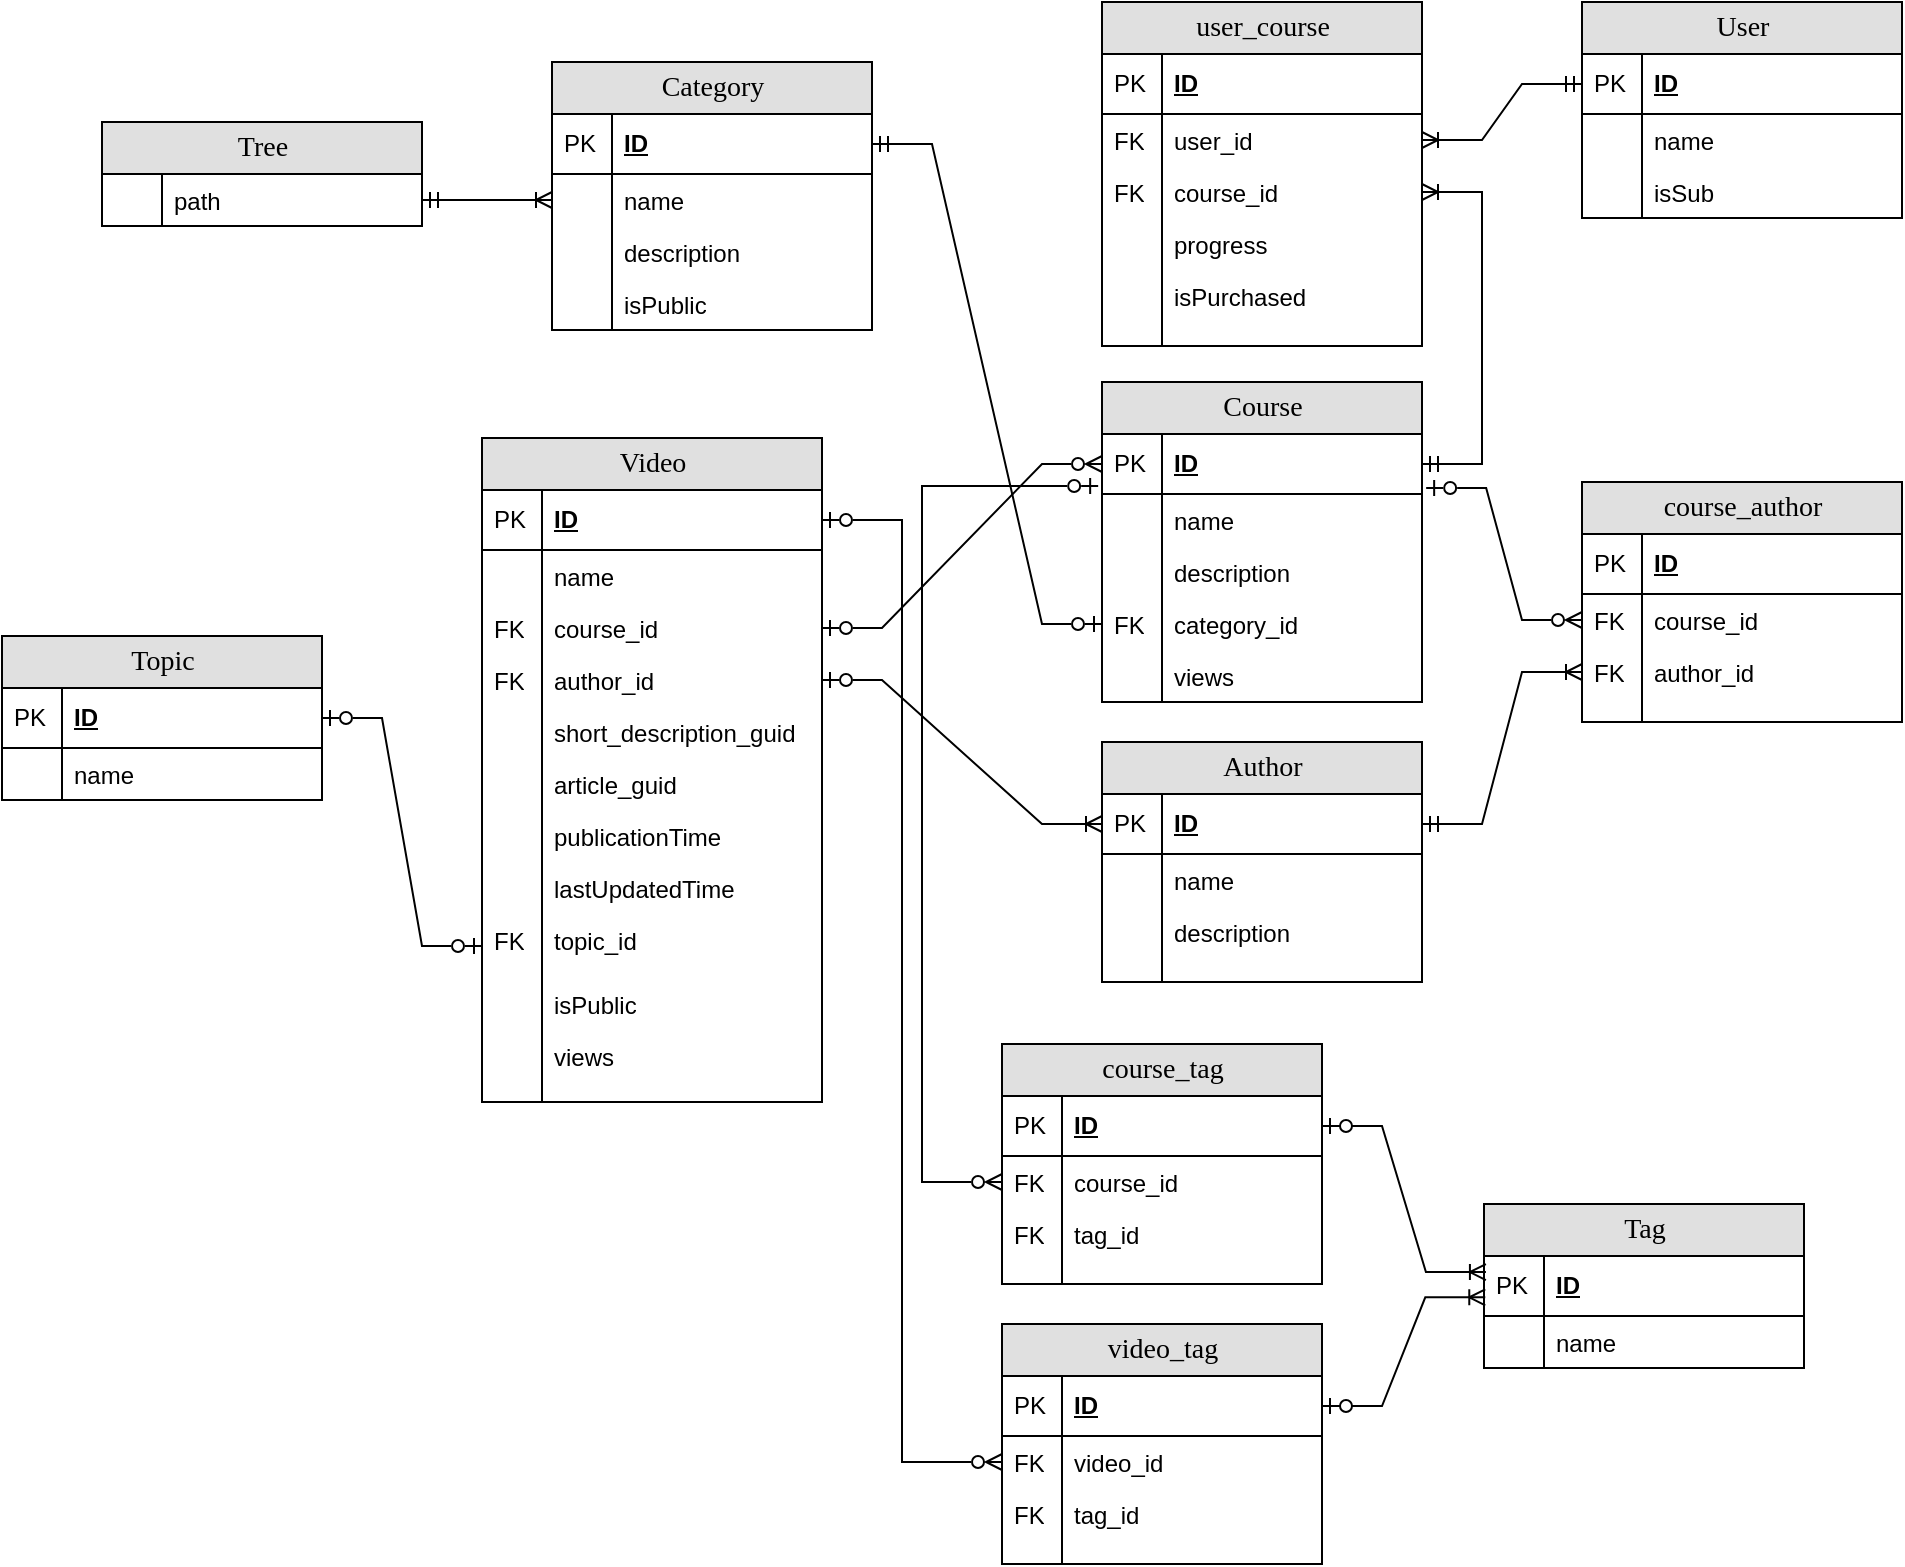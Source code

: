<mxfile version="26.0.15">
  <diagram name="Page-1" id="e56a1550-8fbb-45ad-956c-1786394a9013">
    <mxGraphModel dx="2220" dy="715" grid="1" gridSize="10" guides="1" tooltips="1" connect="1" arrows="1" fold="1" page="1" pageScale="1" pageWidth="1100" pageHeight="850" background="none" math="0" shadow="0">
      <root>
        <mxCell id="0" />
        <mxCell id="1" parent="0" />
        <mxCell id="2e49270ec7c68f3f-80" value="Video" style="swimlane;html=1;fontStyle=0;childLayout=stackLayout;horizontal=1;startSize=26;fillColor=#e0e0e0;horizontalStack=0;resizeParent=1;resizeLast=0;collapsible=1;marginBottom=0;swimlaneFillColor=#ffffff;align=center;rounded=0;shadow=0;comic=0;labelBackgroundColor=none;strokeWidth=1;fontFamily=Verdana;fontSize=14" parent="1" vertex="1">
          <mxGeometry x="170" y="358" width="170" height="332" as="geometry" />
        </mxCell>
        <mxCell id="2e49270ec7c68f3f-81" value="ID" style="shape=partialRectangle;top=0;left=0;right=0;bottom=1;html=1;align=left;verticalAlign=middle;fillColor=none;spacingLeft=34;spacingRight=4;whiteSpace=wrap;overflow=hidden;rotatable=0;points=[[0,0.5],[1,0.5]];portConstraint=eastwest;dropTarget=0;fontStyle=5;" parent="2e49270ec7c68f3f-80" vertex="1">
          <mxGeometry y="26" width="170" height="30" as="geometry" />
        </mxCell>
        <mxCell id="2e49270ec7c68f3f-82" value="PK" style="shape=partialRectangle;top=0;left=0;bottom=0;html=1;fillColor=none;align=left;verticalAlign=middle;spacingLeft=4;spacingRight=4;whiteSpace=wrap;overflow=hidden;rotatable=0;points=[];portConstraint=eastwest;part=1;" parent="2e49270ec7c68f3f-81" vertex="1" connectable="0">
          <mxGeometry width="30" height="30" as="geometry" />
        </mxCell>
        <mxCell id="2e49270ec7c68f3f-83" value="name" style="shape=partialRectangle;top=0;left=0;right=0;bottom=0;html=1;align=left;verticalAlign=top;fillColor=none;spacingLeft=34;spacingRight=4;whiteSpace=wrap;overflow=hidden;rotatable=0;points=[[0,0.5],[1,0.5]];portConstraint=eastwest;dropTarget=0;" parent="2e49270ec7c68f3f-80" vertex="1">
          <mxGeometry y="56" width="170" height="26" as="geometry" />
        </mxCell>
        <mxCell id="2e49270ec7c68f3f-84" value="" style="shape=partialRectangle;top=0;left=0;bottom=0;html=1;fillColor=none;align=left;verticalAlign=top;spacingLeft=4;spacingRight=4;whiteSpace=wrap;overflow=hidden;rotatable=0;points=[];portConstraint=eastwest;part=1;" parent="2e49270ec7c68f3f-83" vertex="1" connectable="0">
          <mxGeometry width="30" height="26" as="geometry" />
        </mxCell>
        <mxCell id="2e49270ec7c68f3f-85" value="course_id" style="shape=partialRectangle;top=0;left=0;right=0;bottom=0;html=1;align=left;verticalAlign=top;fillColor=none;spacingLeft=34;spacingRight=4;whiteSpace=wrap;overflow=hidden;rotatable=0;points=[[0,0.5],[1,0.5]];portConstraint=eastwest;dropTarget=0;" parent="2e49270ec7c68f3f-80" vertex="1">
          <mxGeometry y="82" width="170" height="26" as="geometry" />
        </mxCell>
        <mxCell id="2e49270ec7c68f3f-86" value="FK" style="shape=partialRectangle;top=0;left=0;bottom=0;html=1;fillColor=none;align=left;verticalAlign=top;spacingLeft=4;spacingRight=4;whiteSpace=wrap;overflow=hidden;rotatable=0;points=[];portConstraint=eastwest;part=1;" parent="2e49270ec7c68f3f-85" vertex="1" connectable="0">
          <mxGeometry width="30" height="26" as="geometry" />
        </mxCell>
        <mxCell id="2e49270ec7c68f3f-87" value="author_id" style="shape=partialRectangle;top=0;left=0;right=0;bottom=0;html=1;align=left;verticalAlign=top;fillColor=none;spacingLeft=34;spacingRight=4;whiteSpace=wrap;overflow=hidden;rotatable=0;points=[[0,0.5],[1,0.5]];portConstraint=eastwest;dropTarget=0;" parent="2e49270ec7c68f3f-80" vertex="1">
          <mxGeometry y="108" width="170" height="26" as="geometry" />
        </mxCell>
        <mxCell id="2e49270ec7c68f3f-88" value="FK" style="shape=partialRectangle;top=0;left=0;bottom=0;html=1;fillColor=none;align=left;verticalAlign=top;spacingLeft=4;spacingRight=4;whiteSpace=wrap;overflow=hidden;rotatable=0;points=[];portConstraint=eastwest;part=1;" parent="2e49270ec7c68f3f-87" vertex="1" connectable="0">
          <mxGeometry width="30" height="26" as="geometry" />
        </mxCell>
        <mxCell id="tCxellzzh2ZRiBXMILH1-1" value="short_description_guid" style="shape=partialRectangle;top=0;left=0;right=0;bottom=0;html=1;align=left;verticalAlign=top;fillColor=none;spacingLeft=34;spacingRight=4;whiteSpace=wrap;overflow=hidden;rotatable=0;points=[[0,0.5],[1,0.5]];portConstraint=eastwest;dropTarget=0;" parent="2e49270ec7c68f3f-80" vertex="1">
          <mxGeometry y="134" width="170" height="26" as="geometry" />
        </mxCell>
        <mxCell id="tCxellzzh2ZRiBXMILH1-2" value="" style="shape=partialRectangle;top=0;left=0;bottom=0;html=1;fillColor=none;align=left;verticalAlign=top;spacingLeft=4;spacingRight=4;whiteSpace=wrap;overflow=hidden;rotatable=0;points=[];portConstraint=eastwest;part=1;" parent="tCxellzzh2ZRiBXMILH1-1" vertex="1" connectable="0">
          <mxGeometry width="30" height="26" as="geometry" />
        </mxCell>
        <mxCell id="tCxellzzh2ZRiBXMILH1-3" value="article_guid" style="shape=partialRectangle;top=0;left=0;right=0;bottom=0;html=1;align=left;verticalAlign=top;fillColor=none;spacingLeft=34;spacingRight=4;whiteSpace=wrap;overflow=hidden;rotatable=0;points=[[0,0.5],[1,0.5]];portConstraint=eastwest;dropTarget=0;" parent="2e49270ec7c68f3f-80" vertex="1">
          <mxGeometry y="160" width="170" height="26" as="geometry" />
        </mxCell>
        <mxCell id="tCxellzzh2ZRiBXMILH1-4" value="" style="shape=partialRectangle;top=0;left=0;bottom=0;html=1;fillColor=none;align=left;verticalAlign=top;spacingLeft=4;spacingRight=4;whiteSpace=wrap;overflow=hidden;rotatable=0;points=[];portConstraint=eastwest;part=1;" parent="tCxellzzh2ZRiBXMILH1-3" vertex="1" connectable="0">
          <mxGeometry width="30" height="26" as="geometry" />
        </mxCell>
        <mxCell id="tCxellzzh2ZRiBXMILH1-5" value="publicationTime" style="shape=partialRectangle;top=0;left=0;right=0;bottom=0;html=1;align=left;verticalAlign=top;fillColor=none;spacingLeft=34;spacingRight=4;whiteSpace=wrap;overflow=hidden;rotatable=0;points=[[0,0.5],[1,0.5]];portConstraint=eastwest;dropTarget=0;" parent="2e49270ec7c68f3f-80" vertex="1">
          <mxGeometry y="186" width="170" height="26" as="geometry" />
        </mxCell>
        <mxCell id="tCxellzzh2ZRiBXMILH1-6" value="" style="shape=partialRectangle;top=0;left=0;bottom=0;html=1;fillColor=none;align=left;verticalAlign=top;spacingLeft=4;spacingRight=4;whiteSpace=wrap;overflow=hidden;rotatable=0;points=[];portConstraint=eastwest;part=1;" parent="tCxellzzh2ZRiBXMILH1-5" vertex="1" connectable="0">
          <mxGeometry width="30" height="26" as="geometry" />
        </mxCell>
        <mxCell id="tCxellzzh2ZRiBXMILH1-7" value="lastUpdatedTime" style="shape=partialRectangle;top=0;left=0;right=0;bottom=0;html=1;align=left;verticalAlign=top;fillColor=none;spacingLeft=34;spacingRight=4;whiteSpace=wrap;overflow=hidden;rotatable=0;points=[[0,0.5],[1,0.5]];portConstraint=eastwest;dropTarget=0;" parent="2e49270ec7c68f3f-80" vertex="1">
          <mxGeometry y="212" width="170" height="26" as="geometry" />
        </mxCell>
        <mxCell id="tCxellzzh2ZRiBXMILH1-8" value="" style="shape=partialRectangle;top=0;left=0;bottom=0;html=1;fillColor=none;align=left;verticalAlign=top;spacingLeft=4;spacingRight=4;whiteSpace=wrap;overflow=hidden;rotatable=0;points=[];portConstraint=eastwest;part=1;" parent="tCxellzzh2ZRiBXMILH1-7" vertex="1" connectable="0">
          <mxGeometry width="30" height="26" as="geometry" />
        </mxCell>
        <mxCell id="tCxellzzh2ZRiBXMILH1-58" value="&lt;div&gt;topic_id&lt;/div&gt;" style="shape=partialRectangle;top=0;left=0;right=0;bottom=0;html=1;align=left;verticalAlign=top;fillColor=none;spacingLeft=34;spacingRight=4;whiteSpace=wrap;overflow=hidden;rotatable=0;points=[[0,0.5],[1,0.5]];portConstraint=eastwest;dropTarget=0;" parent="2e49270ec7c68f3f-80" vertex="1">
          <mxGeometry y="238" width="170" height="32" as="geometry" />
        </mxCell>
        <mxCell id="tCxellzzh2ZRiBXMILH1-59" value="FK" style="shape=partialRectangle;top=0;left=0;bottom=0;html=1;fillColor=none;align=left;verticalAlign=top;spacingLeft=4;spacingRight=4;whiteSpace=wrap;overflow=hidden;rotatable=0;points=[];portConstraint=eastwest;part=1;" parent="tCxellzzh2ZRiBXMILH1-58" vertex="1" connectable="0">
          <mxGeometry width="30" height="32" as="geometry" />
        </mxCell>
        <mxCell id="aP9XrwMTUerm3RoH5HMw-38" value="isPublic" style="shape=partialRectangle;top=0;left=0;right=0;bottom=0;html=1;align=left;verticalAlign=top;fillColor=none;spacingLeft=34;spacingRight=4;whiteSpace=wrap;overflow=hidden;rotatable=0;points=[[0,0.5],[1,0.5]];portConstraint=eastwest;dropTarget=0;" vertex="1" parent="2e49270ec7c68f3f-80">
          <mxGeometry y="270" width="170" height="26" as="geometry" />
        </mxCell>
        <mxCell id="aP9XrwMTUerm3RoH5HMw-39" value="" style="shape=partialRectangle;top=0;left=0;bottom=0;html=1;fillColor=none;align=left;verticalAlign=top;spacingLeft=4;spacingRight=4;whiteSpace=wrap;overflow=hidden;rotatable=0;points=[];portConstraint=eastwest;part=1;" vertex="1" connectable="0" parent="aP9XrwMTUerm3RoH5HMw-38">
          <mxGeometry width="30" height="26" as="geometry" />
        </mxCell>
        <mxCell id="aP9XrwMTUerm3RoH5HMw-133" value="views" style="shape=partialRectangle;top=0;left=0;right=0;bottom=0;html=1;align=left;verticalAlign=top;fillColor=none;spacingLeft=34;spacingRight=4;whiteSpace=wrap;overflow=hidden;rotatable=0;points=[[0,0.5],[1,0.5]];portConstraint=eastwest;dropTarget=0;" vertex="1" parent="2e49270ec7c68f3f-80">
          <mxGeometry y="296" width="170" height="26" as="geometry" />
        </mxCell>
        <mxCell id="aP9XrwMTUerm3RoH5HMw-134" value="" style="shape=partialRectangle;top=0;left=0;bottom=0;html=1;fillColor=none;align=left;verticalAlign=top;spacingLeft=4;spacingRight=4;whiteSpace=wrap;overflow=hidden;rotatable=0;points=[];portConstraint=eastwest;part=1;" vertex="1" connectable="0" parent="aP9XrwMTUerm3RoH5HMw-133">
          <mxGeometry width="30" height="26" as="geometry" />
        </mxCell>
        <mxCell id="2e49270ec7c68f3f-89" value="" style="shape=partialRectangle;top=0;left=0;right=0;bottom=0;html=1;align=left;verticalAlign=top;fillColor=none;spacingLeft=34;spacingRight=4;whiteSpace=wrap;overflow=hidden;rotatable=0;points=[[0,0.5],[1,0.5]];portConstraint=eastwest;dropTarget=0;" parent="2e49270ec7c68f3f-80" vertex="1">
          <mxGeometry y="322" width="170" height="10" as="geometry" />
        </mxCell>
        <mxCell id="2e49270ec7c68f3f-90" value="" style="shape=partialRectangle;top=0;left=0;bottom=0;html=1;fillColor=none;align=left;verticalAlign=top;spacingLeft=4;spacingRight=4;whiteSpace=wrap;overflow=hidden;rotatable=0;points=[];portConstraint=eastwest;part=1;" parent="2e49270ec7c68f3f-89" vertex="1" connectable="0">
          <mxGeometry width="30" height="10" as="geometry" />
        </mxCell>
        <mxCell id="tCxellzzh2ZRiBXMILH1-15" value="Author" style="swimlane;html=1;fontStyle=0;childLayout=stackLayout;horizontal=1;startSize=26;fillColor=#e0e0e0;horizontalStack=0;resizeParent=1;resizeLast=0;collapsible=1;marginBottom=0;swimlaneFillColor=#ffffff;align=center;rounded=0;shadow=0;comic=0;labelBackgroundColor=none;strokeWidth=1;fontFamily=Verdana;fontSize=14" parent="1" vertex="1">
          <mxGeometry x="480" y="510" width="160" height="120" as="geometry" />
        </mxCell>
        <mxCell id="tCxellzzh2ZRiBXMILH1-16" value="ID" style="shape=partialRectangle;top=0;left=0;right=0;bottom=1;html=1;align=left;verticalAlign=middle;fillColor=none;spacingLeft=34;spacingRight=4;whiteSpace=wrap;overflow=hidden;rotatable=0;points=[[0,0.5],[1,0.5]];portConstraint=eastwest;dropTarget=0;fontStyle=5;" parent="tCxellzzh2ZRiBXMILH1-15" vertex="1">
          <mxGeometry y="26" width="160" height="30" as="geometry" />
        </mxCell>
        <mxCell id="tCxellzzh2ZRiBXMILH1-17" value="PK" style="shape=partialRectangle;top=0;left=0;bottom=0;html=1;fillColor=none;align=left;verticalAlign=middle;spacingLeft=4;spacingRight=4;whiteSpace=wrap;overflow=hidden;rotatable=0;points=[];portConstraint=eastwest;part=1;" parent="tCxellzzh2ZRiBXMILH1-16" vertex="1" connectable="0">
          <mxGeometry width="30" height="30" as="geometry" />
        </mxCell>
        <mxCell id="tCxellzzh2ZRiBXMILH1-18" value="name" style="shape=partialRectangle;top=0;left=0;right=0;bottom=0;html=1;align=left;verticalAlign=top;fillColor=none;spacingLeft=34;spacingRight=4;whiteSpace=wrap;overflow=hidden;rotatable=0;points=[[0,0.5],[1,0.5]];portConstraint=eastwest;dropTarget=0;" parent="tCxellzzh2ZRiBXMILH1-15" vertex="1">
          <mxGeometry y="56" width="160" height="26" as="geometry" />
        </mxCell>
        <mxCell id="tCxellzzh2ZRiBXMILH1-19" value="" style="shape=partialRectangle;top=0;left=0;bottom=0;html=1;fillColor=none;align=left;verticalAlign=top;spacingLeft=4;spacingRight=4;whiteSpace=wrap;overflow=hidden;rotatable=0;points=[];portConstraint=eastwest;part=1;" parent="tCxellzzh2ZRiBXMILH1-18" vertex="1" connectable="0">
          <mxGeometry width="30" height="26" as="geometry" />
        </mxCell>
        <mxCell id="tCxellzzh2ZRiBXMILH1-20" value="description" style="shape=partialRectangle;top=0;left=0;right=0;bottom=0;html=1;align=left;verticalAlign=top;fillColor=none;spacingLeft=34;spacingRight=4;whiteSpace=wrap;overflow=hidden;rotatable=0;points=[[0,0.5],[1,0.5]];portConstraint=eastwest;dropTarget=0;" parent="tCxellzzh2ZRiBXMILH1-15" vertex="1">
          <mxGeometry y="82" width="160" height="26" as="geometry" />
        </mxCell>
        <mxCell id="tCxellzzh2ZRiBXMILH1-21" value="" style="shape=partialRectangle;top=0;left=0;bottom=0;html=1;fillColor=none;align=left;verticalAlign=top;spacingLeft=4;spacingRight=4;whiteSpace=wrap;overflow=hidden;rotatable=0;points=[];portConstraint=eastwest;part=1;" parent="tCxellzzh2ZRiBXMILH1-20" vertex="1" connectable="0">
          <mxGeometry width="30" height="26" as="geometry" />
        </mxCell>
        <mxCell id="tCxellzzh2ZRiBXMILH1-32" value="" style="shape=partialRectangle;top=0;left=0;right=0;bottom=0;html=1;align=left;verticalAlign=top;fillColor=none;spacingLeft=34;spacingRight=4;whiteSpace=wrap;overflow=hidden;rotatable=0;points=[[0,0.5],[1,0.5]];portConstraint=eastwest;dropTarget=0;" parent="tCxellzzh2ZRiBXMILH1-15" vertex="1">
          <mxGeometry y="108" width="160" height="12" as="geometry" />
        </mxCell>
        <mxCell id="tCxellzzh2ZRiBXMILH1-33" value="" style="shape=partialRectangle;top=0;left=0;bottom=0;html=1;fillColor=none;align=left;verticalAlign=top;spacingLeft=4;spacingRight=4;whiteSpace=wrap;overflow=hidden;rotatable=0;points=[];portConstraint=eastwest;part=1;" parent="tCxellzzh2ZRiBXMILH1-32" vertex="1" connectable="0">
          <mxGeometry width="30" height="12" as="geometry" />
        </mxCell>
        <mxCell id="tCxellzzh2ZRiBXMILH1-34" value="" style="edgeStyle=entityRelationEdgeStyle;fontSize=12;html=1;endArrow=ERoneToMany;startArrow=ERzeroToOne;rounded=0;exitX=1;exitY=0.5;exitDx=0;exitDy=0;entryX=0;entryY=0.5;entryDx=0;entryDy=0;endFill=0;startFill=0;" parent="1" source="2e49270ec7c68f3f-87" target="tCxellzzh2ZRiBXMILH1-16" edge="1">
          <mxGeometry width="100" height="100" relative="1" as="geometry">
            <mxPoint x="380" y="480" as="sourcePoint" />
            <mxPoint x="480" y="380" as="targetPoint" />
          </mxGeometry>
        </mxCell>
        <mxCell id="tCxellzzh2ZRiBXMILH1-35" value="Course" style="swimlane;html=1;fontStyle=0;childLayout=stackLayout;horizontal=1;startSize=26;fillColor=#e0e0e0;horizontalStack=0;resizeParent=1;resizeLast=0;collapsible=1;marginBottom=0;swimlaneFillColor=#ffffff;align=center;rounded=0;shadow=0;comic=0;labelBackgroundColor=none;strokeWidth=1;fontFamily=Verdana;fontSize=14" parent="1" vertex="1">
          <mxGeometry x="480" y="330" width="160" height="160" as="geometry" />
        </mxCell>
        <mxCell id="tCxellzzh2ZRiBXMILH1-36" value="ID" style="shape=partialRectangle;top=0;left=0;right=0;bottom=1;html=1;align=left;verticalAlign=middle;fillColor=none;spacingLeft=34;spacingRight=4;whiteSpace=wrap;overflow=hidden;rotatable=0;points=[[0,0.5],[1,0.5]];portConstraint=eastwest;dropTarget=0;fontStyle=5;" parent="tCxellzzh2ZRiBXMILH1-35" vertex="1">
          <mxGeometry y="26" width="160" height="30" as="geometry" />
        </mxCell>
        <mxCell id="tCxellzzh2ZRiBXMILH1-37" value="PK" style="shape=partialRectangle;top=0;left=0;bottom=0;html=1;fillColor=none;align=left;verticalAlign=middle;spacingLeft=4;spacingRight=4;whiteSpace=wrap;overflow=hidden;rotatable=0;points=[];portConstraint=eastwest;part=1;" parent="tCxellzzh2ZRiBXMILH1-36" vertex="1" connectable="0">
          <mxGeometry width="30" height="30" as="geometry" />
        </mxCell>
        <mxCell id="tCxellzzh2ZRiBXMILH1-38" value="name" style="shape=partialRectangle;top=0;left=0;right=0;bottom=0;html=1;align=left;verticalAlign=top;fillColor=none;spacingLeft=34;spacingRight=4;whiteSpace=wrap;overflow=hidden;rotatable=0;points=[[0,0.5],[1,0.5]];portConstraint=eastwest;dropTarget=0;" parent="tCxellzzh2ZRiBXMILH1-35" vertex="1">
          <mxGeometry y="56" width="160" height="26" as="geometry" />
        </mxCell>
        <mxCell id="tCxellzzh2ZRiBXMILH1-39" value="" style="shape=partialRectangle;top=0;left=0;bottom=0;html=1;fillColor=none;align=left;verticalAlign=top;spacingLeft=4;spacingRight=4;whiteSpace=wrap;overflow=hidden;rotatable=0;points=[];portConstraint=eastwest;part=1;" parent="tCxellzzh2ZRiBXMILH1-38" vertex="1" connectable="0">
          <mxGeometry width="30" height="26" as="geometry" />
        </mxCell>
        <mxCell id="tCxellzzh2ZRiBXMILH1-40" value="description" style="shape=partialRectangle;top=0;left=0;right=0;bottom=0;html=1;align=left;verticalAlign=top;fillColor=none;spacingLeft=34;spacingRight=4;whiteSpace=wrap;overflow=hidden;rotatable=0;points=[[0,0.5],[1,0.5]];portConstraint=eastwest;dropTarget=0;" parent="tCxellzzh2ZRiBXMILH1-35" vertex="1">
          <mxGeometry y="82" width="160" height="26" as="geometry" />
        </mxCell>
        <mxCell id="tCxellzzh2ZRiBXMILH1-41" value="" style="shape=partialRectangle;top=0;left=0;bottom=0;html=1;fillColor=none;align=left;verticalAlign=top;spacingLeft=4;spacingRight=4;whiteSpace=wrap;overflow=hidden;rotatable=0;points=[];portConstraint=eastwest;part=1;" parent="tCxellzzh2ZRiBXMILH1-40" vertex="1" connectable="0">
          <mxGeometry width="30" height="26" as="geometry" />
        </mxCell>
        <mxCell id="aP9XrwMTUerm3RoH5HMw-135" value="category_id" style="shape=partialRectangle;top=0;left=0;right=0;bottom=0;html=1;align=left;verticalAlign=top;fillColor=none;spacingLeft=34;spacingRight=4;whiteSpace=wrap;overflow=hidden;rotatable=0;points=[[0,0.5],[1,0.5]];portConstraint=eastwest;dropTarget=0;" vertex="1" parent="tCxellzzh2ZRiBXMILH1-35">
          <mxGeometry y="108" width="160" height="26" as="geometry" />
        </mxCell>
        <mxCell id="aP9XrwMTUerm3RoH5HMw-136" value="FK" style="shape=partialRectangle;top=0;left=0;bottom=0;html=1;fillColor=none;align=left;verticalAlign=top;spacingLeft=4;spacingRight=4;whiteSpace=wrap;overflow=hidden;rotatable=0;points=[];portConstraint=eastwest;part=1;" vertex="1" connectable="0" parent="aP9XrwMTUerm3RoH5HMw-135">
          <mxGeometry width="30" height="26" as="geometry" />
        </mxCell>
        <mxCell id="aP9XrwMTUerm3RoH5HMw-40" value="views" style="shape=partialRectangle;top=0;left=0;right=0;bottom=0;html=1;align=left;verticalAlign=top;fillColor=none;spacingLeft=34;spacingRight=4;whiteSpace=wrap;overflow=hidden;rotatable=0;points=[[0,0.5],[1,0.5]];portConstraint=eastwest;dropTarget=0;" vertex="1" parent="tCxellzzh2ZRiBXMILH1-35">
          <mxGeometry y="134" width="160" height="26" as="geometry" />
        </mxCell>
        <mxCell id="aP9XrwMTUerm3RoH5HMw-41" value="" style="shape=partialRectangle;top=0;left=0;bottom=0;html=1;fillColor=none;align=left;verticalAlign=top;spacingLeft=4;spacingRight=4;whiteSpace=wrap;overflow=hidden;rotatable=0;points=[];portConstraint=eastwest;part=1;" vertex="1" connectable="0" parent="aP9XrwMTUerm3RoH5HMw-40">
          <mxGeometry width="30" height="26" as="geometry" />
        </mxCell>
        <mxCell id="tCxellzzh2ZRiBXMILH1-46" value="course_author" style="swimlane;html=1;fontStyle=0;childLayout=stackLayout;horizontal=1;startSize=26;fillColor=#e0e0e0;horizontalStack=0;resizeParent=1;resizeLast=0;collapsible=1;marginBottom=0;swimlaneFillColor=#ffffff;align=center;rounded=0;shadow=0;comic=0;labelBackgroundColor=none;strokeWidth=1;fontFamily=Verdana;fontSize=14" parent="1" vertex="1">
          <mxGeometry x="720" y="380" width="160" height="120" as="geometry" />
        </mxCell>
        <mxCell id="tCxellzzh2ZRiBXMILH1-47" value="ID" style="shape=partialRectangle;top=0;left=0;right=0;bottom=1;html=1;align=left;verticalAlign=middle;fillColor=none;spacingLeft=34;spacingRight=4;whiteSpace=wrap;overflow=hidden;rotatable=0;points=[[0,0.5],[1,0.5]];portConstraint=eastwest;dropTarget=0;fontStyle=5;" parent="tCxellzzh2ZRiBXMILH1-46" vertex="1">
          <mxGeometry y="26" width="160" height="30" as="geometry" />
        </mxCell>
        <mxCell id="tCxellzzh2ZRiBXMILH1-48" value="PK" style="shape=partialRectangle;top=0;left=0;bottom=0;html=1;fillColor=none;align=left;verticalAlign=middle;spacingLeft=4;spacingRight=4;whiteSpace=wrap;overflow=hidden;rotatable=0;points=[];portConstraint=eastwest;part=1;" parent="tCxellzzh2ZRiBXMILH1-47" vertex="1" connectable="0">
          <mxGeometry width="30" height="30" as="geometry" />
        </mxCell>
        <mxCell id="tCxellzzh2ZRiBXMILH1-49" value="course_id" style="shape=partialRectangle;top=0;left=0;right=0;bottom=0;html=1;align=left;verticalAlign=top;fillColor=none;spacingLeft=34;spacingRight=4;whiteSpace=wrap;overflow=hidden;rotatable=0;points=[[0,0.5],[1,0.5]];portConstraint=eastwest;dropTarget=0;" parent="tCxellzzh2ZRiBXMILH1-46" vertex="1">
          <mxGeometry y="56" width="160" height="26" as="geometry" />
        </mxCell>
        <mxCell id="tCxellzzh2ZRiBXMILH1-50" value="FK" style="shape=partialRectangle;top=0;left=0;bottom=0;html=1;fillColor=none;align=left;verticalAlign=top;spacingLeft=4;spacingRight=4;whiteSpace=wrap;overflow=hidden;rotatable=0;points=[];portConstraint=eastwest;part=1;" parent="tCxellzzh2ZRiBXMILH1-49" vertex="1" connectable="0">
          <mxGeometry width="30" height="26" as="geometry" />
        </mxCell>
        <mxCell id="tCxellzzh2ZRiBXMILH1-51" value="author_id" style="shape=partialRectangle;top=0;left=0;right=0;bottom=0;html=1;align=left;verticalAlign=top;fillColor=none;spacingLeft=34;spacingRight=4;whiteSpace=wrap;overflow=hidden;rotatable=0;points=[[0,0.5],[1,0.5]];portConstraint=eastwest;dropTarget=0;" parent="tCxellzzh2ZRiBXMILH1-46" vertex="1">
          <mxGeometry y="82" width="160" height="26" as="geometry" />
        </mxCell>
        <mxCell id="tCxellzzh2ZRiBXMILH1-52" value="FK" style="shape=partialRectangle;top=0;left=0;bottom=0;html=1;fillColor=none;align=left;verticalAlign=top;spacingLeft=4;spacingRight=4;whiteSpace=wrap;overflow=hidden;rotatable=0;points=[];portConstraint=eastwest;part=1;" parent="tCxellzzh2ZRiBXMILH1-51" vertex="1" connectable="0">
          <mxGeometry width="30" height="26" as="geometry" />
        </mxCell>
        <mxCell id="tCxellzzh2ZRiBXMILH1-53" value="" style="shape=partialRectangle;top=0;left=0;right=0;bottom=0;html=1;align=left;verticalAlign=top;fillColor=none;spacingLeft=34;spacingRight=4;whiteSpace=wrap;overflow=hidden;rotatable=0;points=[[0,0.5],[1,0.5]];portConstraint=eastwest;dropTarget=0;" parent="tCxellzzh2ZRiBXMILH1-46" vertex="1">
          <mxGeometry y="108" width="160" height="12" as="geometry" />
        </mxCell>
        <mxCell id="tCxellzzh2ZRiBXMILH1-54" value="" style="shape=partialRectangle;top=0;left=0;bottom=0;html=1;fillColor=none;align=left;verticalAlign=top;spacingLeft=4;spacingRight=4;whiteSpace=wrap;overflow=hidden;rotatable=0;points=[];portConstraint=eastwest;part=1;" parent="tCxellzzh2ZRiBXMILH1-53" vertex="1" connectable="0">
          <mxGeometry width="30" height="12" as="geometry" />
        </mxCell>
        <mxCell id="tCxellzzh2ZRiBXMILH1-55" value="" style="edgeStyle=entityRelationEdgeStyle;fontSize=12;html=1;endArrow=ERzeroToMany;startArrow=ERzeroToOne;rounded=0;exitX=1.013;exitY=0.9;exitDx=0;exitDy=0;entryX=0;entryY=0.5;entryDx=0;entryDy=0;endFill=0;startFill=0;exitPerimeter=0;" parent="1" source="tCxellzzh2ZRiBXMILH1-36" target="tCxellzzh2ZRiBXMILH1-49" edge="1">
          <mxGeometry width="100" height="100" relative="1" as="geometry">
            <mxPoint x="670" y="378" as="sourcePoint" />
            <mxPoint x="780" y="450" as="targetPoint" />
          </mxGeometry>
        </mxCell>
        <mxCell id="tCxellzzh2ZRiBXMILH1-56" value="" style="edgeStyle=entityRelationEdgeStyle;fontSize=12;html=1;endArrow=ERoneToMany;startArrow=ERmandOne;rounded=0;exitX=1;exitY=0.5;exitDx=0;exitDy=0;entryX=0;entryY=0.5;entryDx=0;entryDy=0;endFill=0;startFill=0;" parent="1" source="tCxellzzh2ZRiBXMILH1-16" target="tCxellzzh2ZRiBXMILH1-51" edge="1">
          <mxGeometry width="100" height="100" relative="1" as="geometry">
            <mxPoint x="650" y="381" as="sourcePoint" />
            <mxPoint x="740" y="502" as="targetPoint" />
          </mxGeometry>
        </mxCell>
        <mxCell id="tCxellzzh2ZRiBXMILH1-57" value="" style="edgeStyle=entityRelationEdgeStyle;fontSize=12;html=1;endArrow=ERzeroToMany;startArrow=ERzeroToOne;rounded=0;exitX=1;exitY=0.5;exitDx=0;exitDy=0;entryX=0;entryY=0.5;entryDx=0;entryDy=0;endFill=0;startFill=0;" parent="1" source="2e49270ec7c68f3f-85" target="tCxellzzh2ZRiBXMILH1-36" edge="1">
          <mxGeometry width="100" height="100" relative="1" as="geometry">
            <mxPoint x="660" y="391" as="sourcePoint" />
            <mxPoint x="750" y="512" as="targetPoint" />
          </mxGeometry>
        </mxCell>
        <mxCell id="tCxellzzh2ZRiBXMILH1-60" value="Topic" style="swimlane;html=1;fontStyle=0;childLayout=stackLayout;horizontal=1;startSize=26;fillColor=#e0e0e0;horizontalStack=0;resizeParent=1;resizeLast=0;collapsible=1;marginBottom=0;swimlaneFillColor=#ffffff;align=center;rounded=0;shadow=0;comic=0;labelBackgroundColor=none;strokeWidth=1;fontFamily=Verdana;fontSize=14" parent="1" vertex="1">
          <mxGeometry x="-70" y="457" width="160" height="82" as="geometry" />
        </mxCell>
        <mxCell id="tCxellzzh2ZRiBXMILH1-61" value="ID" style="shape=partialRectangle;top=0;left=0;right=0;bottom=1;html=1;align=left;verticalAlign=middle;fillColor=none;spacingLeft=34;spacingRight=4;whiteSpace=wrap;overflow=hidden;rotatable=0;points=[[0,0.5],[1,0.5]];portConstraint=eastwest;dropTarget=0;fontStyle=5;" parent="tCxellzzh2ZRiBXMILH1-60" vertex="1">
          <mxGeometry y="26" width="160" height="30" as="geometry" />
        </mxCell>
        <mxCell id="tCxellzzh2ZRiBXMILH1-62" value="PK" style="shape=partialRectangle;top=0;left=0;bottom=0;html=1;fillColor=none;align=left;verticalAlign=middle;spacingLeft=4;spacingRight=4;whiteSpace=wrap;overflow=hidden;rotatable=0;points=[];portConstraint=eastwest;part=1;" parent="tCxellzzh2ZRiBXMILH1-61" vertex="1" connectable="0">
          <mxGeometry width="30" height="30" as="geometry" />
        </mxCell>
        <mxCell id="tCxellzzh2ZRiBXMILH1-63" value="name" style="shape=partialRectangle;top=0;left=0;right=0;bottom=0;html=1;align=left;verticalAlign=top;fillColor=none;spacingLeft=34;spacingRight=4;whiteSpace=wrap;overflow=hidden;rotatable=0;points=[[0,0.5],[1,0.5]];portConstraint=eastwest;dropTarget=0;" parent="tCxellzzh2ZRiBXMILH1-60" vertex="1">
          <mxGeometry y="56" width="160" height="26" as="geometry" />
        </mxCell>
        <mxCell id="tCxellzzh2ZRiBXMILH1-64" value="" style="shape=partialRectangle;top=0;left=0;bottom=0;html=1;fillColor=none;align=left;verticalAlign=top;spacingLeft=4;spacingRight=4;whiteSpace=wrap;overflow=hidden;rotatable=0;points=[];portConstraint=eastwest;part=1;" parent="tCxellzzh2ZRiBXMILH1-63" vertex="1" connectable="0">
          <mxGeometry width="30" height="26" as="geometry" />
        </mxCell>
        <mxCell id="tCxellzzh2ZRiBXMILH1-70" value="" style="edgeStyle=entityRelationEdgeStyle;fontSize=12;html=1;endArrow=ERzeroToOne;startArrow=ERzeroToOne;rounded=0;exitX=1;exitY=0.5;exitDx=0;exitDy=0;entryX=0;entryY=0.5;entryDx=0;entryDy=0;endFill=0;startFill=0;" parent="1" source="tCxellzzh2ZRiBXMILH1-61" target="tCxellzzh2ZRiBXMILH1-58" edge="1">
          <mxGeometry width="100" height="100" relative="1" as="geometry">
            <mxPoint x="380" y="463" as="sourcePoint" />
            <mxPoint x="490" y="381" as="targetPoint" />
          </mxGeometry>
        </mxCell>
        <mxCell id="aP9XrwMTUerm3RoH5HMw-27" value="Tree" style="swimlane;html=1;fontStyle=0;childLayout=stackLayout;horizontal=1;startSize=26;fillColor=#e0e0e0;horizontalStack=0;resizeParent=1;resizeLast=0;collapsible=1;marginBottom=0;swimlaneFillColor=#ffffff;align=center;rounded=0;shadow=0;comic=0;labelBackgroundColor=none;strokeWidth=1;fontFamily=Verdana;fontSize=14" vertex="1" parent="1">
          <mxGeometry x="-20" y="200" width="160" height="52" as="geometry" />
        </mxCell>
        <mxCell id="aP9XrwMTUerm3RoH5HMw-30" value="path" style="shape=partialRectangle;top=0;left=0;right=0;bottom=0;html=1;align=left;verticalAlign=top;fillColor=none;spacingLeft=34;spacingRight=4;whiteSpace=wrap;overflow=hidden;rotatable=0;points=[[0,0.5],[1,0.5]];portConstraint=eastwest;dropTarget=0;" vertex="1" parent="aP9XrwMTUerm3RoH5HMw-27">
          <mxGeometry y="26" width="160" height="26" as="geometry" />
        </mxCell>
        <mxCell id="aP9XrwMTUerm3RoH5HMw-31" value="" style="shape=partialRectangle;top=0;left=0;bottom=0;html=1;fillColor=none;align=left;verticalAlign=top;spacingLeft=4;spacingRight=4;whiteSpace=wrap;overflow=hidden;rotatable=0;points=[];portConstraint=eastwest;part=1;" vertex="1" connectable="0" parent="aP9XrwMTUerm3RoH5HMw-30">
          <mxGeometry width="30" height="26" as="geometry" />
        </mxCell>
        <mxCell id="aP9XrwMTUerm3RoH5HMw-45" value="Category" style="swimlane;html=1;fontStyle=0;childLayout=stackLayout;horizontal=1;startSize=26;fillColor=#e0e0e0;horizontalStack=0;resizeParent=1;resizeLast=0;collapsible=1;marginBottom=0;swimlaneFillColor=#ffffff;align=center;rounded=0;shadow=0;comic=0;labelBackgroundColor=none;strokeWidth=1;fontFamily=Verdana;fontSize=14" vertex="1" parent="1">
          <mxGeometry x="205" y="170" width="160" height="134" as="geometry" />
        </mxCell>
        <mxCell id="aP9XrwMTUerm3RoH5HMw-46" value="ID" style="shape=partialRectangle;top=0;left=0;right=0;bottom=1;html=1;align=left;verticalAlign=middle;fillColor=none;spacingLeft=34;spacingRight=4;whiteSpace=wrap;overflow=hidden;rotatable=0;points=[[0,0.5],[1,0.5]];portConstraint=eastwest;dropTarget=0;fontStyle=5;" vertex="1" parent="aP9XrwMTUerm3RoH5HMw-45">
          <mxGeometry y="26" width="160" height="30" as="geometry" />
        </mxCell>
        <mxCell id="aP9XrwMTUerm3RoH5HMw-47" value="PK" style="shape=partialRectangle;top=0;left=0;bottom=0;html=1;fillColor=none;align=left;verticalAlign=middle;spacingLeft=4;spacingRight=4;whiteSpace=wrap;overflow=hidden;rotatable=0;points=[];portConstraint=eastwest;part=1;" vertex="1" connectable="0" parent="aP9XrwMTUerm3RoH5HMw-46">
          <mxGeometry width="30" height="30" as="geometry" />
        </mxCell>
        <mxCell id="aP9XrwMTUerm3RoH5HMw-48" value="name" style="shape=partialRectangle;top=0;left=0;right=0;bottom=0;html=1;align=left;verticalAlign=top;fillColor=none;spacingLeft=34;spacingRight=4;whiteSpace=wrap;overflow=hidden;rotatable=0;points=[[0,0.5],[1,0.5]];portConstraint=eastwest;dropTarget=0;" vertex="1" parent="aP9XrwMTUerm3RoH5HMw-45">
          <mxGeometry y="56" width="160" height="26" as="geometry" />
        </mxCell>
        <mxCell id="aP9XrwMTUerm3RoH5HMw-49" value="" style="shape=partialRectangle;top=0;left=0;bottom=0;html=1;fillColor=none;align=left;verticalAlign=top;spacingLeft=4;spacingRight=4;whiteSpace=wrap;overflow=hidden;rotatable=0;points=[];portConstraint=eastwest;part=1;" vertex="1" connectable="0" parent="aP9XrwMTUerm3RoH5HMw-48">
          <mxGeometry width="30" height="26" as="geometry" />
        </mxCell>
        <mxCell id="aP9XrwMTUerm3RoH5HMw-50" value="description" style="shape=partialRectangle;top=0;left=0;right=0;bottom=0;html=1;align=left;verticalAlign=top;fillColor=none;spacingLeft=34;spacingRight=4;whiteSpace=wrap;overflow=hidden;rotatable=0;points=[[0,0.5],[1,0.5]];portConstraint=eastwest;dropTarget=0;" vertex="1" parent="aP9XrwMTUerm3RoH5HMw-45">
          <mxGeometry y="82" width="160" height="26" as="geometry" />
        </mxCell>
        <mxCell id="aP9XrwMTUerm3RoH5HMw-51" value="" style="shape=partialRectangle;top=0;left=0;bottom=0;html=1;fillColor=none;align=left;verticalAlign=top;spacingLeft=4;spacingRight=4;whiteSpace=wrap;overflow=hidden;rotatable=0;points=[];portConstraint=eastwest;part=1;" vertex="1" connectable="0" parent="aP9XrwMTUerm3RoH5HMw-50">
          <mxGeometry width="30" height="26" as="geometry" />
        </mxCell>
        <mxCell id="aP9XrwMTUerm3RoH5HMw-52" value="isPublic" style="shape=partialRectangle;top=0;left=0;right=0;bottom=0;html=1;align=left;verticalAlign=top;fillColor=none;spacingLeft=34;spacingRight=4;whiteSpace=wrap;overflow=hidden;rotatable=0;points=[[0,0.5],[1,0.5]];portConstraint=eastwest;dropTarget=0;" vertex="1" parent="aP9XrwMTUerm3RoH5HMw-45">
          <mxGeometry y="108" width="160" height="26" as="geometry" />
        </mxCell>
        <mxCell id="aP9XrwMTUerm3RoH5HMw-53" value="" style="shape=partialRectangle;top=0;left=0;bottom=0;html=1;fillColor=none;align=left;verticalAlign=top;spacingLeft=4;spacingRight=4;whiteSpace=wrap;overflow=hidden;rotatable=0;points=[];portConstraint=eastwest;part=1;" vertex="1" connectable="0" parent="aP9XrwMTUerm3RoH5HMw-52">
          <mxGeometry width="30" height="26" as="geometry" />
        </mxCell>
        <mxCell id="aP9XrwMTUerm3RoH5HMw-54" value="" style="edgeStyle=entityRelationEdgeStyle;fontSize=12;html=1;endArrow=ERzeroToOne;startArrow=ERmandOne;rounded=0;entryX=0;entryY=0.5;entryDx=0;entryDy=0;exitX=1;exitY=0.5;exitDx=0;exitDy=0;endFill=0;" edge="1" parent="1" source="aP9XrwMTUerm3RoH5HMw-46" target="aP9XrwMTUerm3RoH5HMw-135">
          <mxGeometry width="100" height="100" relative="1" as="geometry">
            <mxPoint x="460" y="700" as="sourcePoint" />
            <mxPoint x="560" y="600" as="targetPoint" />
          </mxGeometry>
        </mxCell>
        <mxCell id="aP9XrwMTUerm3RoH5HMw-55" style="edgeStyle=orthogonalEdgeStyle;rounded=0;orthogonalLoop=1;jettySize=auto;html=1;exitX=1;exitY=0.5;exitDx=0;exitDy=0;entryX=0;entryY=0.5;entryDx=0;entryDy=0;endArrow=ERoneToMany;endFill=0;startArrow=ERmandOne;startFill=0;" edge="1" parent="1" source="aP9XrwMTUerm3RoH5HMw-30" target="aP9XrwMTUerm3RoH5HMw-48">
          <mxGeometry relative="1" as="geometry" />
        </mxCell>
        <mxCell id="aP9XrwMTUerm3RoH5HMw-69" value="User" style="swimlane;html=1;fontStyle=0;childLayout=stackLayout;horizontal=1;startSize=26;fillColor=#e0e0e0;horizontalStack=0;resizeParent=1;resizeLast=0;collapsible=1;marginBottom=0;swimlaneFillColor=#ffffff;align=center;rounded=0;shadow=0;comic=0;labelBackgroundColor=none;strokeWidth=1;fontFamily=Verdana;fontSize=14" vertex="1" parent="1">
          <mxGeometry x="720" y="140" width="160" height="108" as="geometry" />
        </mxCell>
        <mxCell id="aP9XrwMTUerm3RoH5HMw-70" value="ID" style="shape=partialRectangle;top=0;left=0;right=0;bottom=1;html=1;align=left;verticalAlign=middle;fillColor=none;spacingLeft=34;spacingRight=4;whiteSpace=wrap;overflow=hidden;rotatable=0;points=[[0,0.5],[1,0.5]];portConstraint=eastwest;dropTarget=0;fontStyle=5;" vertex="1" parent="aP9XrwMTUerm3RoH5HMw-69">
          <mxGeometry y="26" width="160" height="30" as="geometry" />
        </mxCell>
        <mxCell id="aP9XrwMTUerm3RoH5HMw-71" value="PK" style="shape=partialRectangle;top=0;left=0;bottom=0;html=1;fillColor=none;align=left;verticalAlign=middle;spacingLeft=4;spacingRight=4;whiteSpace=wrap;overflow=hidden;rotatable=0;points=[];portConstraint=eastwest;part=1;" vertex="1" connectable="0" parent="aP9XrwMTUerm3RoH5HMw-70">
          <mxGeometry width="30" height="30" as="geometry" />
        </mxCell>
        <mxCell id="aP9XrwMTUerm3RoH5HMw-72" value="name" style="shape=partialRectangle;top=0;left=0;right=0;bottom=0;html=1;align=left;verticalAlign=top;fillColor=none;spacingLeft=34;spacingRight=4;whiteSpace=wrap;overflow=hidden;rotatable=0;points=[[0,0.5],[1,0.5]];portConstraint=eastwest;dropTarget=0;" vertex="1" parent="aP9XrwMTUerm3RoH5HMw-69">
          <mxGeometry y="56" width="160" height="26" as="geometry" />
        </mxCell>
        <mxCell id="aP9XrwMTUerm3RoH5HMw-73" value="" style="shape=partialRectangle;top=0;left=0;bottom=0;html=1;fillColor=none;align=left;verticalAlign=top;spacingLeft=4;spacingRight=4;whiteSpace=wrap;overflow=hidden;rotatable=0;points=[];portConstraint=eastwest;part=1;" vertex="1" connectable="0" parent="aP9XrwMTUerm3RoH5HMw-72">
          <mxGeometry width="30" height="26" as="geometry" />
        </mxCell>
        <mxCell id="aP9XrwMTUerm3RoH5HMw-74" value="isSub" style="shape=partialRectangle;top=0;left=0;right=0;bottom=0;html=1;align=left;verticalAlign=top;fillColor=none;spacingLeft=34;spacingRight=4;whiteSpace=wrap;overflow=hidden;rotatable=0;points=[[0,0.5],[1,0.5]];portConstraint=eastwest;dropTarget=0;" vertex="1" parent="aP9XrwMTUerm3RoH5HMw-69">
          <mxGeometry y="82" width="160" height="26" as="geometry" />
        </mxCell>
        <mxCell id="aP9XrwMTUerm3RoH5HMw-75" value="" style="shape=partialRectangle;top=0;left=0;bottom=0;html=1;fillColor=none;align=left;verticalAlign=top;spacingLeft=4;spacingRight=4;whiteSpace=wrap;overflow=hidden;rotatable=0;points=[];portConstraint=eastwest;part=1;" vertex="1" connectable="0" parent="aP9XrwMTUerm3RoH5HMw-74">
          <mxGeometry width="30" height="26" as="geometry" />
        </mxCell>
        <mxCell id="aP9XrwMTUerm3RoH5HMw-78" value="user_course" style="swimlane;html=1;fontStyle=0;childLayout=stackLayout;horizontal=1;startSize=26;fillColor=#e0e0e0;horizontalStack=0;resizeParent=1;resizeLast=0;collapsible=1;marginBottom=0;swimlaneFillColor=#ffffff;align=center;rounded=0;shadow=0;comic=0;labelBackgroundColor=none;strokeWidth=1;fontFamily=Verdana;fontSize=14" vertex="1" parent="1">
          <mxGeometry x="480" y="140" width="160" height="172" as="geometry" />
        </mxCell>
        <mxCell id="aP9XrwMTUerm3RoH5HMw-79" value="ID" style="shape=partialRectangle;top=0;left=0;right=0;bottom=1;html=1;align=left;verticalAlign=middle;fillColor=none;spacingLeft=34;spacingRight=4;whiteSpace=wrap;overflow=hidden;rotatable=0;points=[[0,0.5],[1,0.5]];portConstraint=eastwest;dropTarget=0;fontStyle=5;" vertex="1" parent="aP9XrwMTUerm3RoH5HMw-78">
          <mxGeometry y="26" width="160" height="30" as="geometry" />
        </mxCell>
        <mxCell id="aP9XrwMTUerm3RoH5HMw-80" value="PK" style="shape=partialRectangle;top=0;left=0;bottom=0;html=1;fillColor=none;align=left;verticalAlign=middle;spacingLeft=4;spacingRight=4;whiteSpace=wrap;overflow=hidden;rotatable=0;points=[];portConstraint=eastwest;part=1;" vertex="1" connectable="0" parent="aP9XrwMTUerm3RoH5HMw-79">
          <mxGeometry width="30" height="30" as="geometry" />
        </mxCell>
        <mxCell id="aP9XrwMTUerm3RoH5HMw-81" value="user_id" style="shape=partialRectangle;top=0;left=0;right=0;bottom=0;html=1;align=left;verticalAlign=top;fillColor=none;spacingLeft=34;spacingRight=4;whiteSpace=wrap;overflow=hidden;rotatable=0;points=[[0,0.5],[1,0.5]];portConstraint=eastwest;dropTarget=0;" vertex="1" parent="aP9XrwMTUerm3RoH5HMw-78">
          <mxGeometry y="56" width="160" height="26" as="geometry" />
        </mxCell>
        <mxCell id="aP9XrwMTUerm3RoH5HMw-82" value="FK" style="shape=partialRectangle;top=0;left=0;bottom=0;html=1;fillColor=none;align=left;verticalAlign=top;spacingLeft=4;spacingRight=4;whiteSpace=wrap;overflow=hidden;rotatable=0;points=[];portConstraint=eastwest;part=1;" vertex="1" connectable="0" parent="aP9XrwMTUerm3RoH5HMw-81">
          <mxGeometry width="30" height="26" as="geometry" />
        </mxCell>
        <mxCell id="aP9XrwMTUerm3RoH5HMw-83" value="course_id" style="shape=partialRectangle;top=0;left=0;right=0;bottom=0;html=1;align=left;verticalAlign=top;fillColor=none;spacingLeft=34;spacingRight=4;whiteSpace=wrap;overflow=hidden;rotatable=0;points=[[0,0.5],[1,0.5]];portConstraint=eastwest;dropTarget=0;" vertex="1" parent="aP9XrwMTUerm3RoH5HMw-78">
          <mxGeometry y="82" width="160" height="26" as="geometry" />
        </mxCell>
        <mxCell id="aP9XrwMTUerm3RoH5HMw-84" value="FK" style="shape=partialRectangle;top=0;left=0;bottom=0;html=1;fillColor=none;align=left;verticalAlign=top;spacingLeft=4;spacingRight=4;whiteSpace=wrap;overflow=hidden;rotatable=0;points=[];portConstraint=eastwest;part=1;" vertex="1" connectable="0" parent="aP9XrwMTUerm3RoH5HMw-83">
          <mxGeometry width="30" height="26" as="geometry" />
        </mxCell>
        <mxCell id="aP9XrwMTUerm3RoH5HMw-131" value="progress" style="shape=partialRectangle;top=0;left=0;right=0;bottom=0;html=1;align=left;verticalAlign=top;fillColor=none;spacingLeft=34;spacingRight=4;whiteSpace=wrap;overflow=hidden;rotatable=0;points=[[0,0.5],[1,0.5]];portConstraint=eastwest;dropTarget=0;" vertex="1" parent="aP9XrwMTUerm3RoH5HMw-78">
          <mxGeometry y="108" width="160" height="26" as="geometry" />
        </mxCell>
        <mxCell id="aP9XrwMTUerm3RoH5HMw-132" value="" style="shape=partialRectangle;top=0;left=0;bottom=0;html=1;fillColor=none;align=left;verticalAlign=top;spacingLeft=4;spacingRight=4;whiteSpace=wrap;overflow=hidden;rotatable=0;points=[];portConstraint=eastwest;part=1;" vertex="1" connectable="0" parent="aP9XrwMTUerm3RoH5HMw-131">
          <mxGeometry width="30" height="26" as="geometry" />
        </mxCell>
        <mxCell id="aP9XrwMTUerm3RoH5HMw-137" value="isPurchased" style="shape=partialRectangle;top=0;left=0;right=0;bottom=0;html=1;align=left;verticalAlign=top;fillColor=none;spacingLeft=34;spacingRight=4;whiteSpace=wrap;overflow=hidden;rotatable=0;points=[[0,0.5],[1,0.5]];portConstraint=eastwest;dropTarget=0;" vertex="1" parent="aP9XrwMTUerm3RoH5HMw-78">
          <mxGeometry y="134" width="160" height="26" as="geometry" />
        </mxCell>
        <mxCell id="aP9XrwMTUerm3RoH5HMw-138" value="" style="shape=partialRectangle;top=0;left=0;bottom=0;html=1;fillColor=none;align=left;verticalAlign=top;spacingLeft=4;spacingRight=4;whiteSpace=wrap;overflow=hidden;rotatable=0;points=[];portConstraint=eastwest;part=1;" vertex="1" connectable="0" parent="aP9XrwMTUerm3RoH5HMw-137">
          <mxGeometry width="30" height="26" as="geometry" />
        </mxCell>
        <mxCell id="aP9XrwMTUerm3RoH5HMw-85" value="" style="shape=partialRectangle;top=0;left=0;right=0;bottom=0;html=1;align=left;verticalAlign=top;fillColor=none;spacingLeft=34;spacingRight=4;whiteSpace=wrap;overflow=hidden;rotatable=0;points=[[0,0.5],[1,0.5]];portConstraint=eastwest;dropTarget=0;" vertex="1" parent="aP9XrwMTUerm3RoH5HMw-78">
          <mxGeometry y="160" width="160" height="12" as="geometry" />
        </mxCell>
        <mxCell id="aP9XrwMTUerm3RoH5HMw-86" value="" style="shape=partialRectangle;top=0;left=0;bottom=0;html=1;fillColor=none;align=left;verticalAlign=top;spacingLeft=4;spacingRight=4;whiteSpace=wrap;overflow=hidden;rotatable=0;points=[];portConstraint=eastwest;part=1;" vertex="1" connectable="0" parent="aP9XrwMTUerm3RoH5HMw-85">
          <mxGeometry width="30" height="12" as="geometry" />
        </mxCell>
        <mxCell id="aP9XrwMTUerm3RoH5HMw-87" style="edgeStyle=orthogonalEdgeStyle;rounded=0;orthogonalLoop=1;jettySize=auto;html=1;exitX=1;exitY=0.5;exitDx=0;exitDy=0;endArrow=ERoneToMany;endFill=0;startArrow=ERmandOne;startFill=0;" edge="1" parent="1" source="tCxellzzh2ZRiBXMILH1-36">
          <mxGeometry relative="1" as="geometry">
            <mxPoint x="640" y="235" as="targetPoint" />
            <Array as="points">
              <mxPoint x="670" y="371" />
              <mxPoint x="670" y="235" />
            </Array>
          </mxGeometry>
        </mxCell>
        <mxCell id="aP9XrwMTUerm3RoH5HMw-89" value="" style="edgeStyle=entityRelationEdgeStyle;fontSize=12;html=1;endArrow=ERoneToMany;startArrow=ERmandOne;rounded=0;exitX=0;exitY=0.5;exitDx=0;exitDy=0;entryX=1;entryY=0.5;entryDx=0;entryDy=0;endFill=0;startFill=0;" edge="1" parent="1" source="aP9XrwMTUerm3RoH5HMw-70" target="aP9XrwMTUerm3RoH5HMw-81">
          <mxGeometry width="100" height="100" relative="1" as="geometry">
            <mxPoint x="460" y="490" as="sourcePoint" />
            <mxPoint x="560" y="390" as="targetPoint" />
          </mxGeometry>
        </mxCell>
        <mxCell id="aP9XrwMTUerm3RoH5HMw-90" value="Tag" style="swimlane;html=1;fontStyle=0;childLayout=stackLayout;horizontal=1;startSize=26;fillColor=#e0e0e0;horizontalStack=0;resizeParent=1;resizeLast=0;collapsible=1;marginBottom=0;swimlaneFillColor=#ffffff;align=center;rounded=0;shadow=0;comic=0;labelBackgroundColor=none;strokeWidth=1;fontFamily=Verdana;fontSize=14" vertex="1" parent="1">
          <mxGeometry x="671" y="741" width="160" height="82" as="geometry" />
        </mxCell>
        <mxCell id="aP9XrwMTUerm3RoH5HMw-91" value="ID" style="shape=partialRectangle;top=0;left=0;right=0;bottom=1;html=1;align=left;verticalAlign=middle;fillColor=none;spacingLeft=34;spacingRight=4;whiteSpace=wrap;overflow=hidden;rotatable=0;points=[[0,0.5],[1,0.5]];portConstraint=eastwest;dropTarget=0;fontStyle=5;" vertex="1" parent="aP9XrwMTUerm3RoH5HMw-90">
          <mxGeometry y="26" width="160" height="30" as="geometry" />
        </mxCell>
        <mxCell id="aP9XrwMTUerm3RoH5HMw-92" value="PK" style="shape=partialRectangle;top=0;left=0;bottom=0;html=1;fillColor=none;align=left;verticalAlign=middle;spacingLeft=4;spacingRight=4;whiteSpace=wrap;overflow=hidden;rotatable=0;points=[];portConstraint=eastwest;part=1;" vertex="1" connectable="0" parent="aP9XrwMTUerm3RoH5HMw-91">
          <mxGeometry width="30" height="30" as="geometry" />
        </mxCell>
        <mxCell id="aP9XrwMTUerm3RoH5HMw-93" value="name" style="shape=partialRectangle;top=0;left=0;right=0;bottom=0;html=1;align=left;verticalAlign=top;fillColor=none;spacingLeft=34;spacingRight=4;whiteSpace=wrap;overflow=hidden;rotatable=0;points=[[0,0.5],[1,0.5]];portConstraint=eastwest;dropTarget=0;" vertex="1" parent="aP9XrwMTUerm3RoH5HMw-90">
          <mxGeometry y="56" width="160" height="26" as="geometry" />
        </mxCell>
        <mxCell id="aP9XrwMTUerm3RoH5HMw-94" value="" style="shape=partialRectangle;top=0;left=0;bottom=0;html=1;fillColor=none;align=left;verticalAlign=top;spacingLeft=4;spacingRight=4;whiteSpace=wrap;overflow=hidden;rotatable=0;points=[];portConstraint=eastwest;part=1;" vertex="1" connectable="0" parent="aP9XrwMTUerm3RoH5HMw-93">
          <mxGeometry width="30" height="26" as="geometry" />
        </mxCell>
        <mxCell id="aP9XrwMTUerm3RoH5HMw-99" value="course_tag" style="swimlane;html=1;fontStyle=0;childLayout=stackLayout;horizontal=1;startSize=26;fillColor=#e0e0e0;horizontalStack=0;resizeParent=1;resizeLast=0;collapsible=1;marginBottom=0;swimlaneFillColor=#ffffff;align=center;rounded=0;shadow=0;comic=0;labelBackgroundColor=none;strokeWidth=1;fontFamily=Verdana;fontSize=14" vertex="1" parent="1">
          <mxGeometry x="430" y="661" width="160" height="120" as="geometry" />
        </mxCell>
        <mxCell id="aP9XrwMTUerm3RoH5HMw-100" value="ID" style="shape=partialRectangle;top=0;left=0;right=0;bottom=1;html=1;align=left;verticalAlign=middle;fillColor=none;spacingLeft=34;spacingRight=4;whiteSpace=wrap;overflow=hidden;rotatable=0;points=[[0,0.5],[1,0.5]];portConstraint=eastwest;dropTarget=0;fontStyle=5;" vertex="1" parent="aP9XrwMTUerm3RoH5HMw-99">
          <mxGeometry y="26" width="160" height="30" as="geometry" />
        </mxCell>
        <mxCell id="aP9XrwMTUerm3RoH5HMw-101" value="PK" style="shape=partialRectangle;top=0;left=0;bottom=0;html=1;fillColor=none;align=left;verticalAlign=middle;spacingLeft=4;spacingRight=4;whiteSpace=wrap;overflow=hidden;rotatable=0;points=[];portConstraint=eastwest;part=1;" vertex="1" connectable="0" parent="aP9XrwMTUerm3RoH5HMw-100">
          <mxGeometry width="30" height="30" as="geometry" />
        </mxCell>
        <mxCell id="aP9XrwMTUerm3RoH5HMw-102" value="course_id" style="shape=partialRectangle;top=0;left=0;right=0;bottom=0;html=1;align=left;verticalAlign=top;fillColor=none;spacingLeft=34;spacingRight=4;whiteSpace=wrap;overflow=hidden;rotatable=0;points=[[0,0.5],[1,0.5]];portConstraint=eastwest;dropTarget=0;" vertex="1" parent="aP9XrwMTUerm3RoH5HMw-99">
          <mxGeometry y="56" width="160" height="26" as="geometry" />
        </mxCell>
        <mxCell id="aP9XrwMTUerm3RoH5HMw-103" value="FK" style="shape=partialRectangle;top=0;left=0;bottom=0;html=1;fillColor=none;align=left;verticalAlign=top;spacingLeft=4;spacingRight=4;whiteSpace=wrap;overflow=hidden;rotatable=0;points=[];portConstraint=eastwest;part=1;" vertex="1" connectable="0" parent="aP9XrwMTUerm3RoH5HMw-102">
          <mxGeometry width="30" height="26" as="geometry" />
        </mxCell>
        <mxCell id="aP9XrwMTUerm3RoH5HMw-104" value="tag_id" style="shape=partialRectangle;top=0;left=0;right=0;bottom=0;html=1;align=left;verticalAlign=top;fillColor=none;spacingLeft=34;spacingRight=4;whiteSpace=wrap;overflow=hidden;rotatable=0;points=[[0,0.5],[1,0.5]];portConstraint=eastwest;dropTarget=0;" vertex="1" parent="aP9XrwMTUerm3RoH5HMw-99">
          <mxGeometry y="82" width="160" height="26" as="geometry" />
        </mxCell>
        <mxCell id="aP9XrwMTUerm3RoH5HMw-105" value="FK" style="shape=partialRectangle;top=0;left=0;bottom=0;html=1;fillColor=none;align=left;verticalAlign=top;spacingLeft=4;spacingRight=4;whiteSpace=wrap;overflow=hidden;rotatable=0;points=[];portConstraint=eastwest;part=1;" vertex="1" connectable="0" parent="aP9XrwMTUerm3RoH5HMw-104">
          <mxGeometry width="30" height="26" as="geometry" />
        </mxCell>
        <mxCell id="aP9XrwMTUerm3RoH5HMw-106" value="" style="shape=partialRectangle;top=0;left=0;right=0;bottom=0;html=1;align=left;verticalAlign=top;fillColor=none;spacingLeft=34;spacingRight=4;whiteSpace=wrap;overflow=hidden;rotatable=0;points=[[0,0.5],[1,0.5]];portConstraint=eastwest;dropTarget=0;" vertex="1" parent="aP9XrwMTUerm3RoH5HMw-99">
          <mxGeometry y="108" width="160" height="12" as="geometry" />
        </mxCell>
        <mxCell id="aP9XrwMTUerm3RoH5HMw-107" value="" style="shape=partialRectangle;top=0;left=0;bottom=0;html=1;fillColor=none;align=left;verticalAlign=top;spacingLeft=4;spacingRight=4;whiteSpace=wrap;overflow=hidden;rotatable=0;points=[];portConstraint=eastwest;part=1;" vertex="1" connectable="0" parent="aP9XrwMTUerm3RoH5HMw-106">
          <mxGeometry width="30" height="12" as="geometry" />
        </mxCell>
        <mxCell id="aP9XrwMTUerm3RoH5HMw-117" value="video_tag" style="swimlane;html=1;fontStyle=0;childLayout=stackLayout;horizontal=1;startSize=26;fillColor=#e0e0e0;horizontalStack=0;resizeParent=1;resizeLast=0;collapsible=1;marginBottom=0;swimlaneFillColor=#ffffff;align=center;rounded=0;shadow=0;comic=0;labelBackgroundColor=none;strokeWidth=1;fontFamily=Verdana;fontSize=14" vertex="1" parent="1">
          <mxGeometry x="430" y="801" width="160" height="120" as="geometry" />
        </mxCell>
        <mxCell id="aP9XrwMTUerm3RoH5HMw-118" value="ID" style="shape=partialRectangle;top=0;left=0;right=0;bottom=1;html=1;align=left;verticalAlign=middle;fillColor=none;spacingLeft=34;spacingRight=4;whiteSpace=wrap;overflow=hidden;rotatable=0;points=[[0,0.5],[1,0.5]];portConstraint=eastwest;dropTarget=0;fontStyle=5;" vertex="1" parent="aP9XrwMTUerm3RoH5HMw-117">
          <mxGeometry y="26" width="160" height="30" as="geometry" />
        </mxCell>
        <mxCell id="aP9XrwMTUerm3RoH5HMw-119" value="PK" style="shape=partialRectangle;top=0;left=0;bottom=0;html=1;fillColor=none;align=left;verticalAlign=middle;spacingLeft=4;spacingRight=4;whiteSpace=wrap;overflow=hidden;rotatable=0;points=[];portConstraint=eastwest;part=1;" vertex="1" connectable="0" parent="aP9XrwMTUerm3RoH5HMw-118">
          <mxGeometry width="30" height="30" as="geometry" />
        </mxCell>
        <mxCell id="aP9XrwMTUerm3RoH5HMw-120" value="video_id" style="shape=partialRectangle;top=0;left=0;right=0;bottom=0;html=1;align=left;verticalAlign=top;fillColor=none;spacingLeft=34;spacingRight=4;whiteSpace=wrap;overflow=hidden;rotatable=0;points=[[0,0.5],[1,0.5]];portConstraint=eastwest;dropTarget=0;" vertex="1" parent="aP9XrwMTUerm3RoH5HMw-117">
          <mxGeometry y="56" width="160" height="26" as="geometry" />
        </mxCell>
        <mxCell id="aP9XrwMTUerm3RoH5HMw-121" value="FK" style="shape=partialRectangle;top=0;left=0;bottom=0;html=1;fillColor=none;align=left;verticalAlign=top;spacingLeft=4;spacingRight=4;whiteSpace=wrap;overflow=hidden;rotatable=0;points=[];portConstraint=eastwest;part=1;" vertex="1" connectable="0" parent="aP9XrwMTUerm3RoH5HMw-120">
          <mxGeometry width="30" height="26" as="geometry" />
        </mxCell>
        <mxCell id="aP9XrwMTUerm3RoH5HMw-122" value="tag_id" style="shape=partialRectangle;top=0;left=0;right=0;bottom=0;html=1;align=left;verticalAlign=top;fillColor=none;spacingLeft=34;spacingRight=4;whiteSpace=wrap;overflow=hidden;rotatable=0;points=[[0,0.5],[1,0.5]];portConstraint=eastwest;dropTarget=0;" vertex="1" parent="aP9XrwMTUerm3RoH5HMw-117">
          <mxGeometry y="82" width="160" height="26" as="geometry" />
        </mxCell>
        <mxCell id="aP9XrwMTUerm3RoH5HMw-123" value="FK" style="shape=partialRectangle;top=0;left=0;bottom=0;html=1;fillColor=none;align=left;verticalAlign=top;spacingLeft=4;spacingRight=4;whiteSpace=wrap;overflow=hidden;rotatable=0;points=[];portConstraint=eastwest;part=1;" vertex="1" connectable="0" parent="aP9XrwMTUerm3RoH5HMw-122">
          <mxGeometry width="30" height="26" as="geometry" />
        </mxCell>
        <mxCell id="aP9XrwMTUerm3RoH5HMw-124" value="" style="shape=partialRectangle;top=0;left=0;right=0;bottom=0;html=1;align=left;verticalAlign=top;fillColor=none;spacingLeft=34;spacingRight=4;whiteSpace=wrap;overflow=hidden;rotatable=0;points=[[0,0.5],[1,0.5]];portConstraint=eastwest;dropTarget=0;" vertex="1" parent="aP9XrwMTUerm3RoH5HMw-117">
          <mxGeometry y="108" width="160" height="12" as="geometry" />
        </mxCell>
        <mxCell id="aP9XrwMTUerm3RoH5HMw-125" value="" style="shape=partialRectangle;top=0;left=0;bottom=0;html=1;fillColor=none;align=left;verticalAlign=top;spacingLeft=4;spacingRight=4;whiteSpace=wrap;overflow=hidden;rotatable=0;points=[];portConstraint=eastwest;part=1;" vertex="1" connectable="0" parent="aP9XrwMTUerm3RoH5HMw-124">
          <mxGeometry width="30" height="12" as="geometry" />
        </mxCell>
        <mxCell id="aP9XrwMTUerm3RoH5HMw-126" value="" style="edgeStyle=entityRelationEdgeStyle;fontSize=12;html=1;endArrow=ERoneToMany;startArrow=ERzeroToOne;rounded=0;entryX=0.006;entryY=0.267;entryDx=0;entryDy=0;entryPerimeter=0;exitX=1;exitY=0.5;exitDx=0;exitDy=0;endFill=0;" edge="1" parent="1" source="aP9XrwMTUerm3RoH5HMw-100" target="aP9XrwMTUerm3RoH5HMw-91">
          <mxGeometry width="100" height="100" relative="1" as="geometry">
            <mxPoint x="460" y="751" as="sourcePoint" />
            <mxPoint x="560" y="651" as="targetPoint" />
            <Array as="points">
              <mxPoint x="630" y="781" />
            </Array>
          </mxGeometry>
        </mxCell>
        <mxCell id="aP9XrwMTUerm3RoH5HMw-127" value="" style="edgeStyle=entityRelationEdgeStyle;fontSize=12;html=1;endArrow=ERoneToMany;startArrow=ERzeroToOne;rounded=0;exitX=1;exitY=0.5;exitDx=0;exitDy=0;entryX=0.004;entryY=0.689;entryDx=0;entryDy=0;endFill=0;entryPerimeter=0;" edge="1" parent="1" source="aP9XrwMTUerm3RoH5HMw-118" target="aP9XrwMTUerm3RoH5HMw-91">
          <mxGeometry width="100" height="100" relative="1" as="geometry">
            <mxPoint x="460" y="751" as="sourcePoint" />
            <mxPoint x="560" y="651" as="targetPoint" />
          </mxGeometry>
        </mxCell>
        <mxCell id="aP9XrwMTUerm3RoH5HMw-129" style="edgeStyle=orthogonalEdgeStyle;rounded=0;orthogonalLoop=1;jettySize=auto;html=1;entryX=-0.012;entryY=0.867;entryDx=0;entryDy=0;entryPerimeter=0;exitX=0;exitY=0.5;exitDx=0;exitDy=0;startArrow=ERzeroToMany;startFill=0;endArrow=ERzeroToOne;endFill=0;" edge="1" parent="1" source="aP9XrwMTUerm3RoH5HMw-102" target="tCxellzzh2ZRiBXMILH1-36">
          <mxGeometry relative="1" as="geometry">
            <Array as="points">
              <mxPoint x="390" y="730" />
              <mxPoint x="390" y="382" />
            </Array>
          </mxGeometry>
        </mxCell>
        <mxCell id="aP9XrwMTUerm3RoH5HMw-130" style="edgeStyle=orthogonalEdgeStyle;rounded=0;orthogonalLoop=1;jettySize=auto;html=1;entryX=1;entryY=0.5;entryDx=0;entryDy=0;exitX=0;exitY=0.5;exitDx=0;exitDy=0;startArrow=ERzeroToMany;startFill=0;endArrow=ERzeroToOne;endFill=0;" edge="1" parent="1" source="aP9XrwMTUerm3RoH5HMw-120" target="2e49270ec7c68f3f-81">
          <mxGeometry relative="1" as="geometry">
            <mxPoint x="440" y="779" as="sourcePoint" />
            <mxPoint x="488" y="392" as="targetPoint" />
            <Array as="points">
              <mxPoint x="380" y="870" />
              <mxPoint x="380" y="399" />
            </Array>
          </mxGeometry>
        </mxCell>
      </root>
    </mxGraphModel>
  </diagram>
</mxfile>
